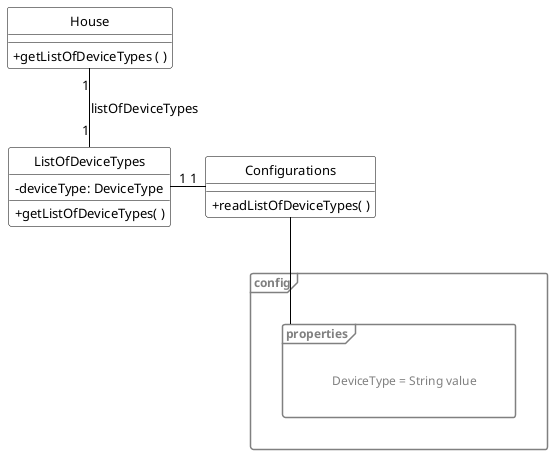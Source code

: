 @startuml

skinparam class {
	BackgroundColor White
	ArrowColor Black
	BorderColor Black
	FontSize 16

}

skinparam stereotypeCBackgroundColor White

skinparam classAttributeIconSize 0

skinparam classAttributeFontSize 13

skinparam shadowing false

skinparam package {
	BackgroundColor White
	ArrowColor Black
	BorderColor Gray
	FontSize 12
	FontColor Gray
	style Frame
}

skinparam note{
    BackgroundColor White
    BorderColor White
    FontColor Gray
    FontSize 12
}

hide circle
class House
class Configurations
class ListOfDeviceTypes

House "1" -- "1" ListOfDeviceTypes : listOfDeviceTypes

ListOfDeviceTypes "1 " - " 1" Configurations

package config.properties {
    note "DeviceType = String value" as N
}

Configurations -- config.properties

House : {abstract}
House : + getListOfDeviceTypes ( )

ListOfDeviceTypes : - deviceType: DeviceType
ListOfDeviceTypes : + getListOfDeviceTypes( )

Configurations : {abstract}
Configurations : + readListOfDeviceTypes( )

@enduml